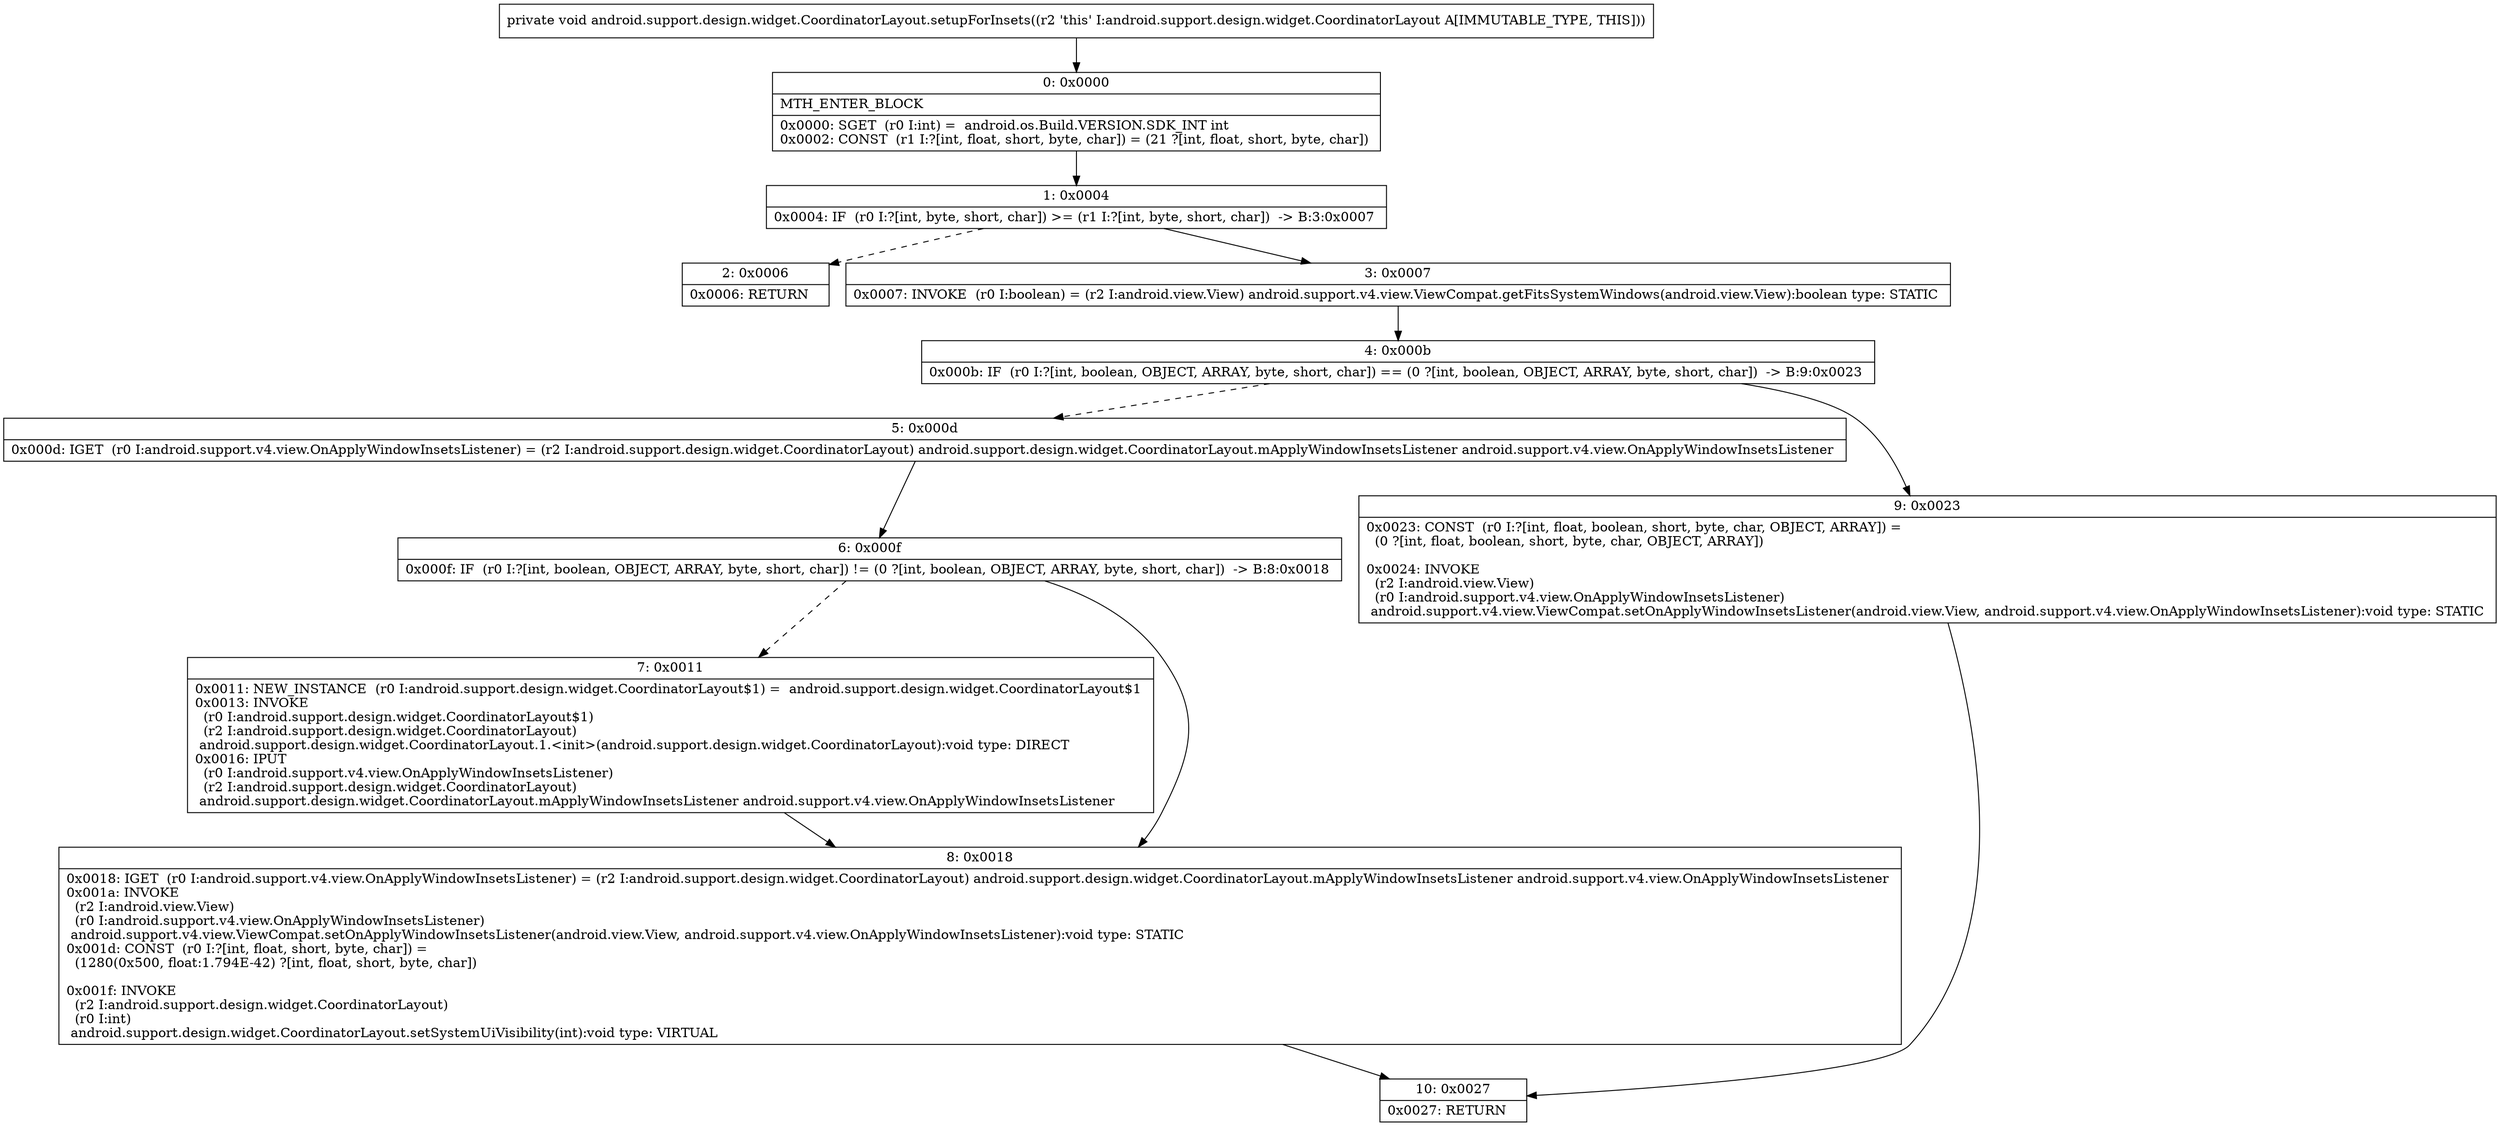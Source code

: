 digraph "CFG forandroid.support.design.widget.CoordinatorLayout.setupForInsets()V" {
Node_0 [shape=record,label="{0\:\ 0x0000|MTH_ENTER_BLOCK\l|0x0000: SGET  (r0 I:int) =  android.os.Build.VERSION.SDK_INT int \l0x0002: CONST  (r1 I:?[int, float, short, byte, char]) = (21 ?[int, float, short, byte, char]) \l}"];
Node_1 [shape=record,label="{1\:\ 0x0004|0x0004: IF  (r0 I:?[int, byte, short, char]) \>= (r1 I:?[int, byte, short, char])  \-\> B:3:0x0007 \l}"];
Node_2 [shape=record,label="{2\:\ 0x0006|0x0006: RETURN   \l}"];
Node_3 [shape=record,label="{3\:\ 0x0007|0x0007: INVOKE  (r0 I:boolean) = (r2 I:android.view.View) android.support.v4.view.ViewCompat.getFitsSystemWindows(android.view.View):boolean type: STATIC \l}"];
Node_4 [shape=record,label="{4\:\ 0x000b|0x000b: IF  (r0 I:?[int, boolean, OBJECT, ARRAY, byte, short, char]) == (0 ?[int, boolean, OBJECT, ARRAY, byte, short, char])  \-\> B:9:0x0023 \l}"];
Node_5 [shape=record,label="{5\:\ 0x000d|0x000d: IGET  (r0 I:android.support.v4.view.OnApplyWindowInsetsListener) = (r2 I:android.support.design.widget.CoordinatorLayout) android.support.design.widget.CoordinatorLayout.mApplyWindowInsetsListener android.support.v4.view.OnApplyWindowInsetsListener \l}"];
Node_6 [shape=record,label="{6\:\ 0x000f|0x000f: IF  (r0 I:?[int, boolean, OBJECT, ARRAY, byte, short, char]) != (0 ?[int, boolean, OBJECT, ARRAY, byte, short, char])  \-\> B:8:0x0018 \l}"];
Node_7 [shape=record,label="{7\:\ 0x0011|0x0011: NEW_INSTANCE  (r0 I:android.support.design.widget.CoordinatorLayout$1) =  android.support.design.widget.CoordinatorLayout$1 \l0x0013: INVOKE  \l  (r0 I:android.support.design.widget.CoordinatorLayout$1)\l  (r2 I:android.support.design.widget.CoordinatorLayout)\l android.support.design.widget.CoordinatorLayout.1.\<init\>(android.support.design.widget.CoordinatorLayout):void type: DIRECT \l0x0016: IPUT  \l  (r0 I:android.support.v4.view.OnApplyWindowInsetsListener)\l  (r2 I:android.support.design.widget.CoordinatorLayout)\l android.support.design.widget.CoordinatorLayout.mApplyWindowInsetsListener android.support.v4.view.OnApplyWindowInsetsListener \l}"];
Node_8 [shape=record,label="{8\:\ 0x0018|0x0018: IGET  (r0 I:android.support.v4.view.OnApplyWindowInsetsListener) = (r2 I:android.support.design.widget.CoordinatorLayout) android.support.design.widget.CoordinatorLayout.mApplyWindowInsetsListener android.support.v4.view.OnApplyWindowInsetsListener \l0x001a: INVOKE  \l  (r2 I:android.view.View)\l  (r0 I:android.support.v4.view.OnApplyWindowInsetsListener)\l android.support.v4.view.ViewCompat.setOnApplyWindowInsetsListener(android.view.View, android.support.v4.view.OnApplyWindowInsetsListener):void type: STATIC \l0x001d: CONST  (r0 I:?[int, float, short, byte, char]) = \l  (1280(0x500, float:1.794E\-42) ?[int, float, short, byte, char])\l \l0x001f: INVOKE  \l  (r2 I:android.support.design.widget.CoordinatorLayout)\l  (r0 I:int)\l android.support.design.widget.CoordinatorLayout.setSystemUiVisibility(int):void type: VIRTUAL \l}"];
Node_9 [shape=record,label="{9\:\ 0x0023|0x0023: CONST  (r0 I:?[int, float, boolean, short, byte, char, OBJECT, ARRAY]) = \l  (0 ?[int, float, boolean, short, byte, char, OBJECT, ARRAY])\l \l0x0024: INVOKE  \l  (r2 I:android.view.View)\l  (r0 I:android.support.v4.view.OnApplyWindowInsetsListener)\l android.support.v4.view.ViewCompat.setOnApplyWindowInsetsListener(android.view.View, android.support.v4.view.OnApplyWindowInsetsListener):void type: STATIC \l}"];
Node_10 [shape=record,label="{10\:\ 0x0027|0x0027: RETURN   \l}"];
MethodNode[shape=record,label="{private void android.support.design.widget.CoordinatorLayout.setupForInsets((r2 'this' I:android.support.design.widget.CoordinatorLayout A[IMMUTABLE_TYPE, THIS])) }"];
MethodNode -> Node_0;
Node_0 -> Node_1;
Node_1 -> Node_2[style=dashed];
Node_1 -> Node_3;
Node_3 -> Node_4;
Node_4 -> Node_5[style=dashed];
Node_4 -> Node_9;
Node_5 -> Node_6;
Node_6 -> Node_7[style=dashed];
Node_6 -> Node_8;
Node_7 -> Node_8;
Node_8 -> Node_10;
Node_9 -> Node_10;
}

